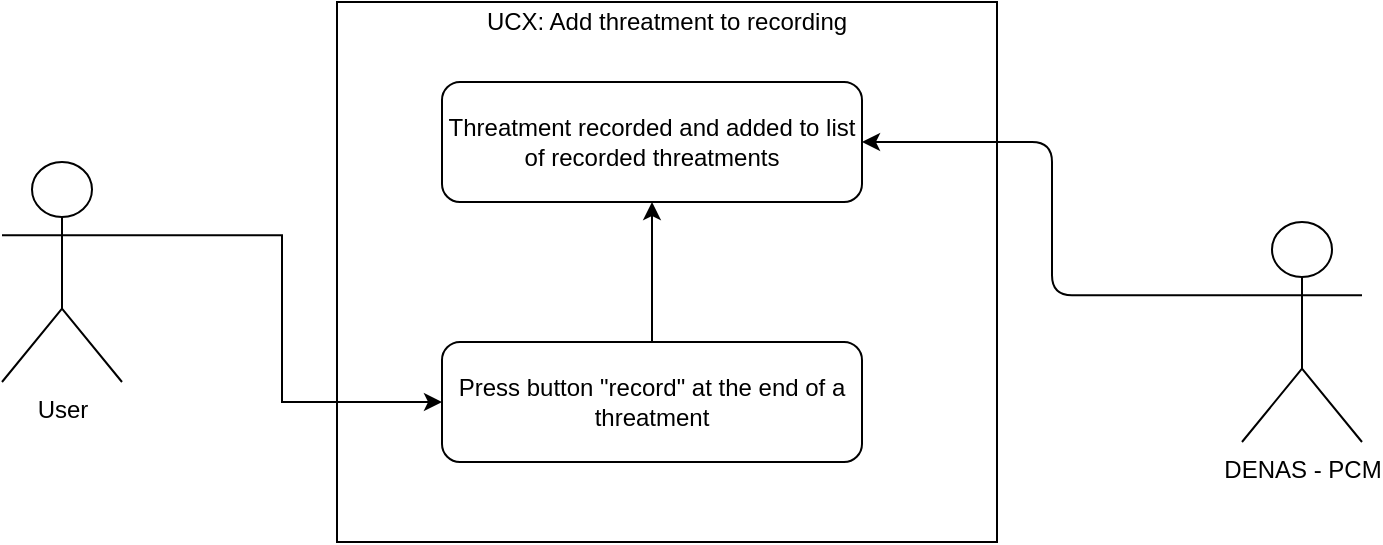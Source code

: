 <mxfile version="14.4.8" type="google"><diagram id="zBTrg8ihw_1ark1-sE7-" name="Page-1"><mxGraphModel dx="700" dy="780" grid="1" gridSize="10" guides="1" tooltips="1" connect="1" arrows="1" fold="1" page="1" pageScale="1" pageWidth="850" pageHeight="1100" math="0" shadow="0"><root><mxCell id="0"/><mxCell id="1" parent="0"/><mxCell id="uTbd2-igrXRKGZgNkB3x-20" value="" style="rounded=0;whiteSpace=wrap;html=1;" vertex="1" parent="1"><mxGeometry x="227.5" y="170" width="330" height="270" as="geometry"/></mxCell><mxCell id="uTbd2-igrXRKGZgNkB3x-36" style="edgeStyle=orthogonalEdgeStyle;rounded=0;orthogonalLoop=1;jettySize=auto;html=1;exitX=1;exitY=0.333;exitDx=0;exitDy=0;exitPerimeter=0;" edge="1" parent="1" source="uTbd2-igrXRKGZgNkB3x-21" target="uTbd2-igrXRKGZgNkB3x-30"><mxGeometry relative="1" as="geometry"/></mxCell><mxCell id="uTbd2-igrXRKGZgNkB3x-21" value="User" style="shape=umlActor;verticalLabelPosition=bottom;verticalAlign=top;html=1;outlineConnect=0;" vertex="1" parent="1"><mxGeometry x="60" y="250" width="60" height="110" as="geometry"/></mxCell><mxCell id="uTbd2-igrXRKGZgNkB3x-22" value="UCX: Add threatment to recording" style="text;html=1;strokeColor=none;fillColor=none;align=center;verticalAlign=middle;whiteSpace=wrap;rounded=0;" vertex="1" parent="1"><mxGeometry x="250" y="170" width="285" height="20" as="geometry"/></mxCell><mxCell id="uTbd2-igrXRKGZgNkB3x-23" value="DENAS - PCM" style="shape=umlActor;verticalLabelPosition=bottom;verticalAlign=top;html=1;outlineConnect=0;" vertex="1" parent="1"><mxGeometry x="680" y="280" width="60" height="110" as="geometry"/></mxCell><mxCell id="uTbd2-igrXRKGZgNkB3x-35" style="edgeStyle=orthogonalEdgeStyle;rounded=0;orthogonalLoop=1;jettySize=auto;html=1;" edge="1" parent="1" source="uTbd2-igrXRKGZgNkB3x-30" target="uTbd2-igrXRKGZgNkB3x-31"><mxGeometry relative="1" as="geometry"/></mxCell><mxCell id="uTbd2-igrXRKGZgNkB3x-30" value="Press button &quot;record&quot; at the end of a threatment" style="rounded=1;whiteSpace=wrap;html=1;" vertex="1" parent="1"><mxGeometry x="280" y="340" width="210" height="60" as="geometry"/></mxCell><mxCell id="uTbd2-igrXRKGZgNkB3x-31" value="Threatment recorded and added to list of recorded threatments" style="rounded=1;whiteSpace=wrap;html=1;" vertex="1" parent="1"><mxGeometry x="280" y="210" width="210" height="60" as="geometry"/></mxCell><mxCell id="uTbd2-igrXRKGZgNkB3x-32" value="" style="endArrow=classic;html=1;strokeColor=#000000;edgeStyle=orthogonalEdgeStyle;entryX=1;entryY=0.5;entryDx=0;entryDy=0;exitX=0;exitY=0.333;exitDx=0;exitDy=0;exitPerimeter=0;" edge="1" parent="1" source="uTbd2-igrXRKGZgNkB3x-23" target="uTbd2-igrXRKGZgNkB3x-31"><mxGeometry width="50" height="50" relative="1" as="geometry"><mxPoint x="690" y="360" as="sourcePoint"/><mxPoint x="500" y="330" as="targetPoint"/></mxGeometry></mxCell></root></mxGraphModel></diagram></mxfile>